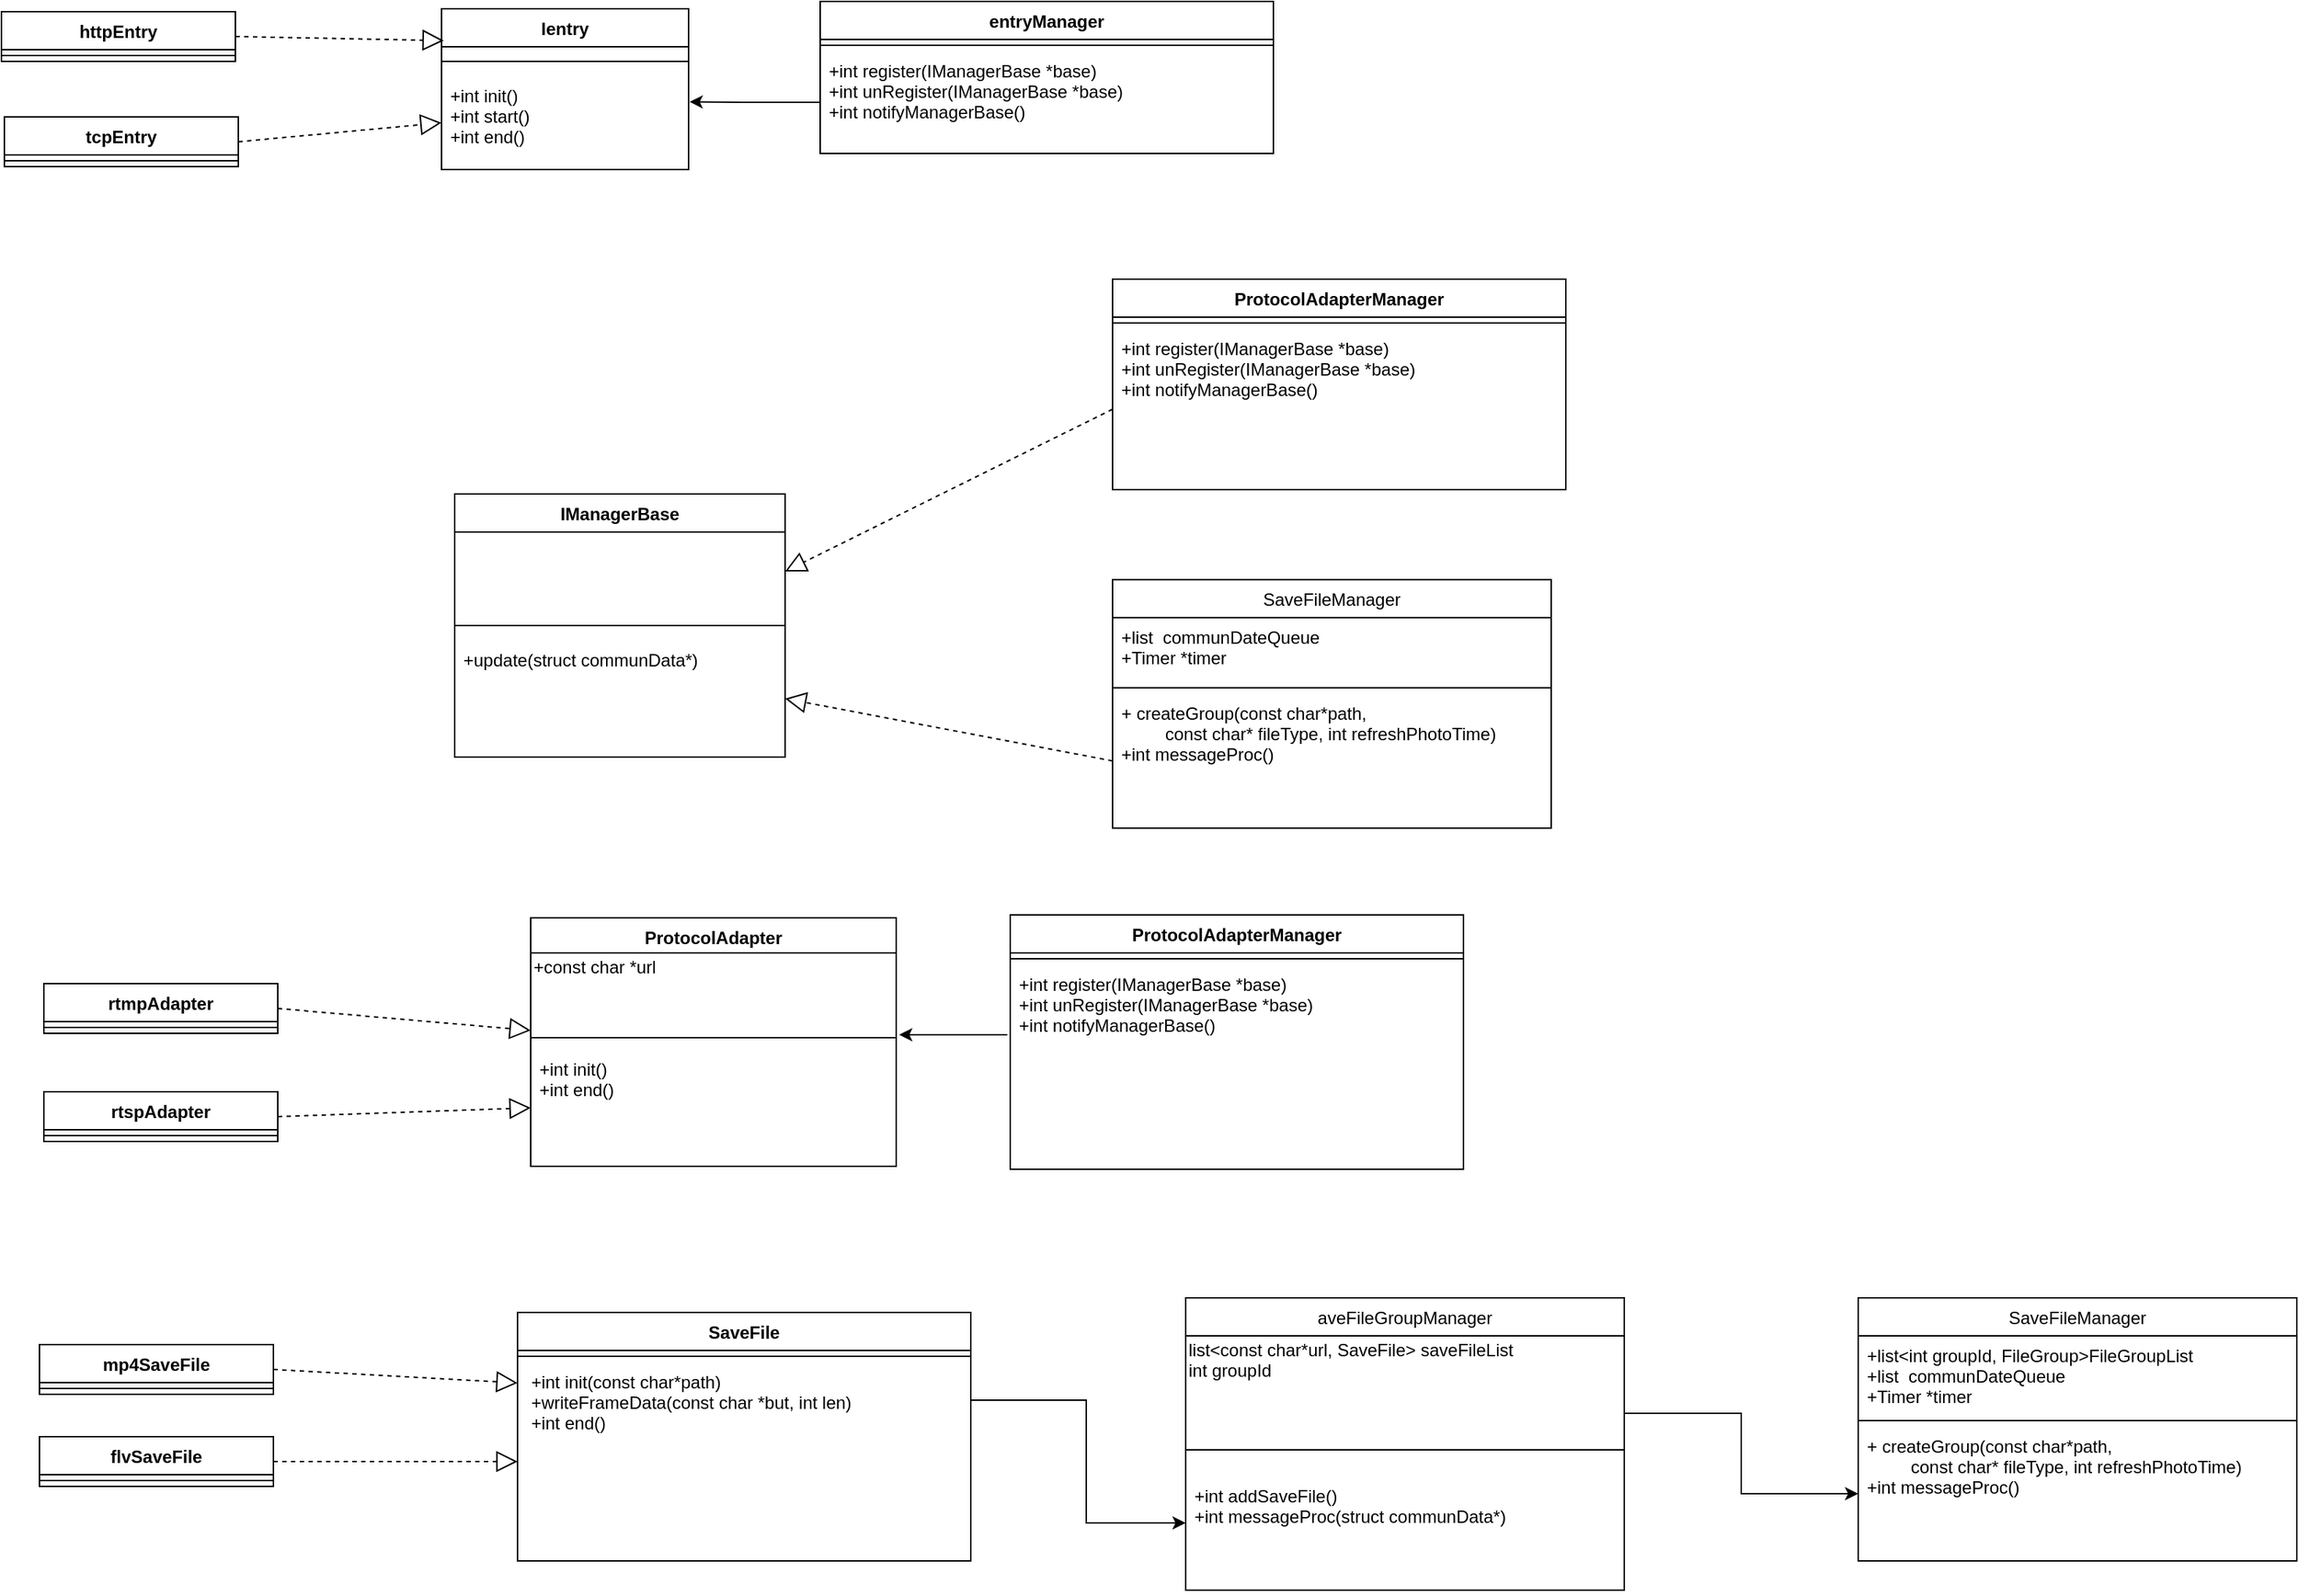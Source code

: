 <mxfile type="github" version="10.6.5"><diagram id="z9mPAAteEUhThnTqNwNB" name="ÃÂÃÂÃÂÃÂÃÂÃÂÃÂÃÂ§ÃÂÃÂÃÂÃÂÃÂÃÂÃÂÃÂ¬ÃÂÃÂÃÂÃÂÃÂÃÂÃÂÃÂ¬ 1 ÃÂÃÂÃÂÃÂÃÂÃÂÃÂÃÂ©ÃÂÃÂÃÂÃÂÃÂÃÂÃÂÃÂ¡ÃÂÃÂÃÂÃÂÃÂÃÂÃÂÃÂµ"><mxGraphModel grid="1" shadow="0" math="0" pageHeight="1169" pageWidth="827" pageScale="1" fold="1" arrows="1" connect="1" tooltips="1" guides="1" gridSize="10" dy="630" dx="1357" page="1"><root><mxCell id="0" /><mxCell id="1" parent="0" /><mxCell id="UEfZ8wBBxdb6GRik4k6D-34" value="ProtocolAdapter&#10;" parent="1" style="swimlane;fontStyle=1;align=center;verticalAlign=top;childLayout=stackLayout;horizontal=1;startSize=24;horizontalStack=0;resizeParent=1;resizeParentMax=0;resizeLast=0;collapsible=1;marginBottom=0;" vertex="1"><mxGeometry as="geometry" height="170" width="250" y="660" x="422" /></mxCell><mxCell id="clJC5E_MbhXfqj5_-sqf-13" value="+const char *url&amp;nbsp;&lt;table&gt;&lt;tbody&gt;&lt;tr&gt;&lt;td&gt;&lt;br&gt;&lt;/td&gt;&lt;/tr&gt;&lt;/tbody&gt;&lt;/table&gt;&lt;br&gt;" parent="UEfZ8wBBxdb6GRik4k6D-34" style="text;html=1;resizable=0;points=[];autosize=1;align=left;verticalAlign=top;spacingTop=-4;" vertex="1"><mxGeometry as="geometry" height="50" width="250" y="24" /></mxCell><mxCell id="UEfZ8wBBxdb6GRik4k6D-36" value="" parent="UEfZ8wBBxdb6GRik4k6D-34" style="line;strokeWidth=1;fillColor=none;align=left;verticalAlign=middle;spacingTop=-1;spacingLeft=3;spacingRight=3;rotatable=0;labelPosition=right;points=[];portConstraint=eastwest;" vertex="1"><mxGeometry as="geometry" height="16" width="250" y="74" /></mxCell><mxCell id="UEfZ8wBBxdb6GRik4k6D-37" value="+int init()&#10;+int end()" parent="UEfZ8wBBxdb6GRik4k6D-34" style="text;strokeColor=none;fillColor=none;align=left;verticalAlign=top;spacingLeft=4;spacingRight=4;overflow=hidden;rotatable=0;points=[[0,0.5],[1,0.5]];portConstraint=eastwest;" vertex="1"><mxGeometry as="geometry" height="80" width="250" y="90" /></mxCell><mxCell id="UEfZ8wBBxdb6GRik4k6D-47" value="" parent="1" style="endArrow=block;dashed=1;endFill=0;endSize=12;html=1;exitX=1;exitY=0.5;exitDx=0;exitDy=0;entryX=0;entryY=0.5;entryDx=0;entryDy=0;" source="jZycAOeJuzSIiyM-q68W-5" edge="1" target="UEfZ8wBBxdb6GRik4k6D-37"><mxGeometry as="geometry" width="160" relative="1"><mxPoint as="sourcePoint" y="999" x="543" /><mxPoint as="targetPoint" y="859" x="439" /></mxGeometry></mxCell><mxCell id="jZycAOeJuzSIiyM-q68W-1" value="rtmpAdapter&#10;" parent="1" style="swimlane;fontStyle=1;align=center;verticalAlign=top;childLayout=stackLayout;horizontal=1;startSize=26;horizontalStack=0;resizeParent=1;resizeParentMax=0;resizeLast=0;collapsible=1;marginBottom=0;" vertex="1"><mxGeometry as="geometry" height="34" width="160" y="705" x="89" /></mxCell><mxCell id="jZycAOeJuzSIiyM-q68W-3" value="" parent="jZycAOeJuzSIiyM-q68W-1" style="line;strokeWidth=1;fillColor=none;align=left;verticalAlign=middle;spacingTop=-1;spacingLeft=3;spacingRight=3;rotatable=0;labelPosition=right;points=[];portConstraint=eastwest;" vertex="1"><mxGeometry as="geometry" height="8" width="160" y="26" /></mxCell><mxCell id="jZycAOeJuzSIiyM-q68W-5" value="rtspAdapter&#10;" parent="1" style="swimlane;fontStyle=1;align=center;verticalAlign=top;childLayout=stackLayout;horizontal=1;startSize=26;horizontalStack=0;resizeParent=1;resizeParentMax=0;resizeLast=0;collapsible=1;marginBottom=0;" vertex="1"><mxGeometry as="geometry" height="34" width="160" y="779" x="89" /></mxCell><mxCell id="jZycAOeJuzSIiyM-q68W-6" value="" parent="jZycAOeJuzSIiyM-q68W-5" style="line;strokeWidth=1;fillColor=none;align=left;verticalAlign=middle;spacingTop=-1;spacingLeft=3;spacingRight=3;rotatable=0;labelPosition=right;points=[];portConstraint=eastwest;" vertex="1"><mxGeometry as="geometry" height="8" width="160" y="26" /></mxCell><mxCell id="jZycAOeJuzSIiyM-q68W-7" value="" parent="1" style="endArrow=block;dashed=1;endFill=0;endSize=12;html=1;exitX=1;exitY=0.5;exitDx=0;exitDy=0;entryX=0;entryY=0.5;entryDx=0;entryDy=0;" source="jZycAOeJuzSIiyM-q68W-1" edge="1"><mxGeometry as="geometry" width="160" relative="1"><mxPoint as="sourcePoint" y="703.5" x="239" /><mxPoint as="targetPoint" y="737.034" x="421.966" /></mxGeometry></mxCell><mxCell id="jZycAOeJuzSIiyM-q68W-54" value="" parent="1" style="endArrow=block;dashed=1;endFill=0;endSize=12;html=1;exitX=1;exitY=0.5;exitDx=0;exitDy=0;entryX=0;entryY=0.5;entryDx=0;entryDy=0;" source="jZycAOeJuzSIiyM-q68W-57" edge="1" target="RFbePeW2nuMUF1lps9Fq-32"><mxGeometry as="geometry" width="160" relative="1"><mxPoint as="sourcePoint" y="1274" x="425" /><mxPoint as="targetPoint" y="1023" x="311" /></mxGeometry></mxCell><mxCell id="jZycAOeJuzSIiyM-q68W-55" value="mp4SaveFile&#10;" parent="1" style="swimlane;fontStyle=1;align=center;verticalAlign=top;childLayout=stackLayout;horizontal=1;startSize=26;horizontalStack=0;resizeParent=1;resizeParentMax=0;resizeLast=0;collapsible=1;marginBottom=0;" vertex="1"><mxGeometry as="geometry" height="34" width="160" y="952" x="86" /></mxCell><mxCell id="jZycAOeJuzSIiyM-q68W-56" value="" parent="jZycAOeJuzSIiyM-q68W-55" style="line;strokeWidth=1;fillColor=none;align=left;verticalAlign=middle;spacingTop=-1;spacingLeft=3;spacingRight=3;rotatable=0;labelPosition=right;points=[];portConstraint=eastwest;" vertex="1"><mxGeometry as="geometry" height="8" width="160" y="26" /></mxCell><mxCell id="jZycAOeJuzSIiyM-q68W-57" value="flvSaveFile" parent="1" style="swimlane;fontStyle=1;align=center;verticalAlign=top;childLayout=stackLayout;horizontal=1;startSize=26;horizontalStack=0;resizeParent=1;resizeParentMax=0;resizeLast=0;collapsible=1;marginBottom=0;" vertex="1"><mxGeometry as="geometry" height="34" width="160" y="1015" x="86" /></mxCell><mxCell id="jZycAOeJuzSIiyM-q68W-58" value="" parent="jZycAOeJuzSIiyM-q68W-57" style="line;strokeWidth=1;fillColor=none;align=left;verticalAlign=middle;spacingTop=-1;spacingLeft=3;spacingRight=3;rotatable=0;labelPosition=right;points=[];portConstraint=eastwest;" vertex="1"><mxGeometry as="geometry" height="8" width="160" y="26" /></mxCell><mxCell id="jZycAOeJuzSIiyM-q68W-59" value="" parent="1" style="endArrow=block;dashed=1;endFill=0;endSize=12;html=1;exitX=1;exitY=0.5;exitDx=0;exitDy=0;" source="jZycAOeJuzSIiyM-q68W-55" edge="1"><mxGeometry as="geometry" width="160" relative="1"><mxPoint as="sourcePoint" y="978.5" x="121" /><mxPoint as="targetPoint" y="978.217" x="413" /></mxGeometry></mxCell><mxCell id="jZycAOeJuzSIiyM-q68W-66" value="IManagerBase" parent="1" style="swimlane;fontStyle=1;align=center;verticalAlign=top;childLayout=stackLayout;horizontal=1;startSize=26;horizontalStack=0;resizeParent=1;resizeParentMax=0;resizeLast=0;collapsible=1;marginBottom=0;" vertex="1"><mxGeometry as="geometry" height="180" width="226" y="370" x="370" /></mxCell><mxCell id="jZycAOeJuzSIiyM-q68W-67" value="&#10;" parent="jZycAOeJuzSIiyM-q68W-66" style="text;strokeColor=none;fillColor=none;align=left;verticalAlign=top;spacingLeft=4;spacingRight=4;overflow=hidden;rotatable=0;points=[[0,0.5],[1,0.5]];portConstraint=eastwest;" vertex="1"><mxGeometry as="geometry" height="54" width="226" y="26" /></mxCell><mxCell id="jZycAOeJuzSIiyM-q68W-68" value="" parent="jZycAOeJuzSIiyM-q68W-66" style="line;strokeWidth=1;fillColor=none;align=left;verticalAlign=middle;spacingTop=-1;spacingLeft=3;spacingRight=3;rotatable=0;labelPosition=right;points=[];portConstraint=eastwest;" vertex="1"><mxGeometry as="geometry" height="20" width="226" y="80" /></mxCell><mxCell id="jZycAOeJuzSIiyM-q68W-69" value="+update(struct communData*)&#10;" parent="jZycAOeJuzSIiyM-q68W-66" style="text;strokeColor=none;fillColor=none;align=left;verticalAlign=top;spacingLeft=4;spacingRight=4;overflow=hidden;rotatable=0;points=[[0,0.5],[1,0.5]];portConstraint=eastwest;" vertex="1"><mxGeometry as="geometry" height="80" width="226" y="100" /></mxCell><mxCell id="jZycAOeJuzSIiyM-q68W-76" value="Ientry" parent="1" style="swimlane;fontStyle=1;align=center;verticalAlign=top;childLayout=stackLayout;horizontal=1;startSize=26;horizontalStack=0;resizeParent=1;resizeParentMax=0;resizeLast=0;collapsible=1;marginBottom=0;" vertex="1"><mxGeometry as="geometry" height="110" width="169" y="38" x="361" /></mxCell><mxCell id="jZycAOeJuzSIiyM-q68W-78" value="" parent="jZycAOeJuzSIiyM-q68W-76" style="line;strokeWidth=1;fillColor=none;align=left;verticalAlign=middle;spacingTop=-1;spacingLeft=3;spacingRight=3;rotatable=0;labelPosition=right;points=[];portConstraint=eastwest;" vertex="1"><mxGeometry as="geometry" height="20" width="169" y="26" /></mxCell><mxCell id="jZycAOeJuzSIiyM-q68W-79" value="+int init()&#10;+int start()&#10;+int end()&#10;" parent="jZycAOeJuzSIiyM-q68W-76" style="text;strokeColor=none;fillColor=none;align=left;verticalAlign=top;spacingLeft=4;spacingRight=4;overflow=hidden;rotatable=0;points=[[0,0.5],[1,0.5]];portConstraint=eastwest;" vertex="1"><mxGeometry as="geometry" height="64" width="169" y="46" /></mxCell><mxCell id="jZycAOeJuzSIiyM-q68W-80" value="httpEntry&#10;" parent="1" style="swimlane;fontStyle=1;align=center;verticalAlign=top;childLayout=stackLayout;horizontal=1;startSize=26;horizontalStack=0;resizeParent=1;resizeParentMax=0;resizeLast=0;collapsible=1;marginBottom=0;" vertex="1"><mxGeometry as="geometry" height="34" width="160" y="40" x="60" /></mxCell><mxCell id="jZycAOeJuzSIiyM-q68W-81" value="" parent="jZycAOeJuzSIiyM-q68W-80" style="line;strokeWidth=1;fillColor=none;align=left;verticalAlign=middle;spacingTop=-1;spacingLeft=3;spacingRight=3;rotatable=0;labelPosition=right;points=[];portConstraint=eastwest;" vertex="1"><mxGeometry as="geometry" height="8" width="160" y="26" /></mxCell><mxCell id="jZycAOeJuzSIiyM-q68W-82" value="" parent="1" style="endArrow=block;dashed=1;endFill=0;endSize=12;html=1;exitX=1;exitY=0.5;exitDx=0;exitDy=0;entryX=0.009;entryY=0.198;entryDx=0;entryDy=0;entryPerimeter=0;" source="jZycAOeJuzSIiyM-q68W-80" edge="1" target="jZycAOeJuzSIiyM-q68W-76"><mxGeometry as="geometry" width="160" relative="1"><mxPoint as="sourcePoint" y="502" x="198" /><mxPoint as="targetPoint" y="80" x="381" /></mxGeometry></mxCell><mxCell id="jZycAOeJuzSIiyM-q68W-85" value="tcpEntry&#10;" parent="1" style="swimlane;fontStyle=1;align=center;verticalAlign=top;childLayout=stackLayout;horizontal=1;startSize=26;horizontalStack=0;resizeParent=1;resizeParentMax=0;resizeLast=0;collapsible=1;marginBottom=0;" vertex="1"><mxGeometry as="geometry" height="34" width="160" y="112" x="62" /></mxCell><mxCell id="jZycAOeJuzSIiyM-q68W-86" value="" parent="jZycAOeJuzSIiyM-q68W-85" style="line;strokeWidth=1;fillColor=none;align=left;verticalAlign=middle;spacingTop=-1;spacingLeft=3;spacingRight=3;rotatable=0;labelPosition=right;points=[];portConstraint=eastwest;" vertex="1"><mxGeometry as="geometry" height="8" width="160" y="26" /></mxCell><mxCell id="jZycAOeJuzSIiyM-q68W-88" value="" parent="1" style="endArrow=block;dashed=1;endFill=0;endSize=12;html=1;exitX=1;exitY=0.5;exitDx=0;exitDy=0;entryX=0;entryY=0.5;entryDx=0;entryDy=0;" source="jZycAOeJuzSIiyM-q68W-85" edge="1" target="jZycAOeJuzSIiyM-q68W-79"><mxGeometry as="geometry" width="160" relative="1"><mxPoint as="sourcePoint" y="160.172" x="220.034" /><mxPoint as="targetPoint" y="180.172" x="371.759" /></mxGeometry></mxCell><mxCell id="clJC5E_MbhXfqj5_-sqf-4" parent="1" style="edgeStyle=orthogonalEdgeStyle;rounded=0;orthogonalLoop=1;jettySize=auto;html=1;entryX=1.004;entryY=0.276;entryDx=0;entryDy=0;entryPerimeter=0;" source="RFbePeW2nuMUF1lps9Fq-9" edge="1" target="jZycAOeJuzSIiyM-q68W-79"><mxGeometry as="geometry" relative="1"><mxPoint as="sourcePoint" y="100" x="617" /><mxPoint as="targetPoint" y="100" x="530" /><Array as="points" /></mxGeometry></mxCell><mxCell id="clJC5E_MbhXfqj5_-sqf-20" value="ProtocolAdapterManager&#10;" parent="1" style="swimlane;fontStyle=1;align=center;verticalAlign=top;childLayout=stackLayout;horizontal=1;startSize=26;horizontalStack=0;resizeParent=1;resizeParentMax=0;resizeLast=0;collapsible=1;marginBottom=0;" vertex="1"><mxGeometry as="geometry" height="174" width="310" y="658" x="750" /></mxCell><mxCell id="clJC5E_MbhXfqj5_-sqf-22" value="" parent="clJC5E_MbhXfqj5_-sqf-20" style="line;strokeWidth=1;fillColor=none;align=left;verticalAlign=middle;spacingTop=-1;spacingLeft=3;spacingRight=3;rotatable=0;labelPosition=right;points=[];portConstraint=eastwest;" vertex="1"><mxGeometry as="geometry" height="8" width="310" y="26" /></mxCell><mxCell id="clJC5E_MbhXfqj5_-sqf-23" value="+int register(IManagerBase *base)&#10;+int unRegister(IManagerBase *base)&#10;+int notifyManagerBase()&#10;&#10;" parent="clJC5E_MbhXfqj5_-sqf-20" style="text;strokeColor=none;fillColor=none;align=left;verticalAlign=top;spacingLeft=4;spacingRight=4;overflow=hidden;rotatable=0;points=[[0,0.5],[1,0.5]];portConstraint=eastwest;" vertex="1"><mxGeometry as="geometry" height="140" width="310" y="34" /></mxCell><mxCell id="clJC5E_MbhXfqj5_-sqf-24" parent="1" style="edgeStyle=orthogonalEdgeStyle;rounded=0;orthogonalLoop=1;jettySize=auto;html=1;" edge="1"><mxGeometry as="geometry" relative="1"><mxPoint as="sourcePoint" y="740" x="748" /><mxPoint as="targetPoint" y="740" x="674" /><Array as="points"><mxPoint y="740" x="748" /></Array></mxGeometry></mxCell><mxCell id="RFbePeW2nuMUF1lps9Fq-6" value="entryManager" parent="1" style="swimlane;fontStyle=1;align=center;verticalAlign=top;childLayout=stackLayout;horizontal=1;startSize=26;horizontalStack=0;resizeParent=1;resizeParentMax=0;resizeLast=0;collapsible=1;marginBottom=0;" vertex="1"><mxGeometry as="geometry" height="104" width="310" y="33" x="620" /></mxCell><mxCell id="RFbePeW2nuMUF1lps9Fq-8" value="" parent="RFbePeW2nuMUF1lps9Fq-6" style="line;strokeWidth=1;fillColor=none;align=left;verticalAlign=middle;spacingTop=-1;spacingLeft=3;spacingRight=3;rotatable=0;labelPosition=right;points=[];portConstraint=eastwest;" vertex="1"><mxGeometry as="geometry" height="8" width="310" y="26" /></mxCell><mxCell id="RFbePeW2nuMUF1lps9Fq-9" value="+int register(IManagerBase *base)&#10;+int unRegister(IManagerBase *base)&#10;+int notifyManagerBase()&#10;&#10;" parent="RFbePeW2nuMUF1lps9Fq-6" style="text;strokeColor=none;fillColor=none;align=left;verticalAlign=top;spacingLeft=4;spacingRight=4;overflow=hidden;rotatable=0;points=[[0,0.5],[1,0.5]];portConstraint=eastwest;" vertex="1"><mxGeometry as="geometry" height="70" width="310" y="34" /></mxCell><mxCell id="RFbePeW2nuMUF1lps9Fq-16" value="ProtocolAdapterManager&#10;" parent="1" style="swimlane;fontStyle=1;align=center;verticalAlign=top;childLayout=stackLayout;horizontal=1;startSize=26;horizontalStack=0;resizeParent=1;resizeParentMax=0;resizeLast=0;collapsible=1;marginBottom=0;" vertex="1"><mxGeometry as="geometry" height="144" width="310" y="223" x="820" /></mxCell><mxCell id="RFbePeW2nuMUF1lps9Fq-18" value="" parent="RFbePeW2nuMUF1lps9Fq-16" style="line;strokeWidth=1;fillColor=none;align=left;verticalAlign=middle;spacingTop=-1;spacingLeft=3;spacingRight=3;rotatable=0;labelPosition=right;points=[];portConstraint=eastwest;" vertex="1"><mxGeometry as="geometry" height="8" width="310" y="26" /></mxCell><mxCell id="RFbePeW2nuMUF1lps9Fq-19" value="+int register(IManagerBase *base)&#10;+int unRegister(IManagerBase *base)&#10;+int notifyManagerBase()&#10;&#10;" parent="RFbePeW2nuMUF1lps9Fq-16" style="text;strokeColor=none;fillColor=none;align=left;verticalAlign=top;spacingLeft=4;spacingRight=4;overflow=hidden;rotatable=0;points=[[0,0.5],[1,0.5]];portConstraint=eastwest;" vertex="1"><mxGeometry as="geometry" height="110" width="310" y="34" /></mxCell><mxCell id="RFbePeW2nuMUF1lps9Fq-24" value="aveFileGroupManager&#10;" parent="1" style="swimlane;fontStyle=0;align=center;verticalAlign=top;childLayout=stackLayout;horizontal=1;startSize=26;horizontalStack=0;resizeParent=1;resizeParentMax=0;resizeLast=0;collapsible=1;marginBottom=0;" vertex="1"><mxGeometry as="geometry" height="200" width="300" y="920" x="870" /></mxCell><mxCell id="INu77XZ847LWi3q58xn--9" value="&lt;span&gt;list&amp;lt;const char*url, SaveFile&amp;gt; saveFileList&lt;/span&gt;&lt;div&gt;int groupId&lt;/div&gt;" parent="RFbePeW2nuMUF1lps9Fq-24" style="text;html=1;resizable=0;points=[];autosize=1;align=left;verticalAlign=top;spacingTop=-4;" vertex="1"><mxGeometry as="geometry" height="30" width="300" y="26" /></mxCell><mxCell id="RFbePeW2nuMUF1lps9Fq-25" value="&#10;" parent="RFbePeW2nuMUF1lps9Fq-24" style="text;strokeColor=none;fillColor=none;align=left;verticalAlign=top;spacingLeft=4;spacingRight=4;overflow=hidden;rotatable=0;points=[[0,0.5],[1,0.5]];portConstraint=eastwest;" vertex="1"><mxGeometry as="geometry" height="44" width="300" y="56" /></mxCell><mxCell id="RFbePeW2nuMUF1lps9Fq-26" value="" parent="RFbePeW2nuMUF1lps9Fq-24" style="line;strokeWidth=1;fillColor=none;align=left;verticalAlign=middle;spacingTop=-1;spacingLeft=3;spacingRight=3;rotatable=0;labelPosition=right;points=[];portConstraint=eastwest;" vertex="1"><mxGeometry as="geometry" height="8" width="300" y="100" /></mxCell><mxCell id="RFbePeW2nuMUF1lps9Fq-27" value="&#10;+int addSaveFile()&#10;+int messageProc(struct communData*)" parent="RFbePeW2nuMUF1lps9Fq-24" style="text;strokeColor=none;fillColor=none;align=left;verticalAlign=top;spacingLeft=4;spacingRight=4;overflow=hidden;rotatable=0;points=[[0,0.5],[1,0.5]];portConstraint=eastwest;" vertex="1"><mxGeometry as="geometry" height="92" width="300" y="108" /></mxCell><mxCell id="RFbePeW2nuMUF1lps9Fq-29" value="SaveFile&#10;" parent="1" style="swimlane;fontStyle=1;align=center;verticalAlign=top;childLayout=stackLayout;horizontal=1;startSize=26;horizontalStack=0;resizeParent=1;resizeParentMax=0;resizeLast=0;collapsible=1;marginBottom=0;" vertex="1"><mxGeometry as="geometry" height="170" width="310" y="930" x="413" /></mxCell><mxCell id="RFbePeW2nuMUF1lps9Fq-31" value="" parent="RFbePeW2nuMUF1lps9Fq-29" style="line;strokeWidth=1;fillColor=none;align=left;verticalAlign=middle;spacingTop=-1;spacingLeft=3;spacingRight=3;rotatable=0;labelPosition=right;points=[];portConstraint=eastwest;" vertex="1"><mxGeometry as="geometry" height="8" width="310" y="26" /></mxCell><mxCell id="RFbePeW2nuMUF1lps9Fq-32" value=" +int init(const char*path) &#10; +writeFrameData(const char *but, int len)&#10; +int end()&#10;" parent="RFbePeW2nuMUF1lps9Fq-29" style="text;strokeColor=none;fillColor=none;align=left;verticalAlign=top;spacingLeft=4;spacingRight=4;overflow=hidden;rotatable=0;points=[[0,0.5],[1,0.5]];portConstraint=eastwest;" vertex="1"><mxGeometry as="geometry" height="136" width="310" y="34" /></mxCell><mxCell id="RFbePeW2nuMUF1lps9Fq-33" parent="1" style="edgeStyle=orthogonalEdgeStyle;rounded=0;orthogonalLoop=1;jettySize=auto;html=1;entryX=0;entryY=0.5;entryDx=0;entryDy=0;" edge="1" target="RFbePeW2nuMUF1lps9Fq-27"><mxGeometry as="geometry" relative="1"><mxPoint as="targetPoint" y="1035" x="880" /><Array as="points"><mxPoint y="990" x="802" /><mxPoint y="1074" x="802" /></Array><mxPoint as="sourcePoint" y="990" x="723" /></mxGeometry></mxCell><mxCell id="RFbePeW2nuMUF1lps9Fq-41" value="SaveFileManager&#10;" parent="1" style="swimlane;fontStyle=0;align=center;verticalAlign=top;childLayout=stackLayout;horizontal=1;startSize=26;horizontalStack=0;resizeParent=1;resizeParentMax=0;resizeLast=0;collapsible=1;marginBottom=0;" vertex="1"><mxGeometry as="geometry" height="170" width="300" y="428.621" x="820" /></mxCell><mxCell id="RFbePeW2nuMUF1lps9Fq-42" value="+list  communDateQueue&#10;+Timer *timer&#10;" parent="RFbePeW2nuMUF1lps9Fq-41" style="text;strokeColor=none;fillColor=none;align=left;verticalAlign=top;spacingLeft=4;spacingRight=4;overflow=hidden;rotatable=0;points=[[0,0.5],[1,0.5]];portConstraint=eastwest;" vertex="1"><mxGeometry as="geometry" height="44" width="300" y="26" /></mxCell><mxCell id="RFbePeW2nuMUF1lps9Fq-43" value="" parent="RFbePeW2nuMUF1lps9Fq-41" style="line;strokeWidth=1;fillColor=none;align=left;verticalAlign=middle;spacingTop=-1;spacingLeft=3;spacingRight=3;rotatable=0;labelPosition=right;points=[];portConstraint=eastwest;" vertex="1"><mxGeometry as="geometry" height="8" width="300" y="70" /></mxCell><mxCell id="RFbePeW2nuMUF1lps9Fq-44" value="+ createGroup(const char*path, &#10;         const char* fileType, int refreshPhotoTime)&#10;+int messageProc()&#10;" parent="RFbePeW2nuMUF1lps9Fq-41" style="text;strokeColor=none;fillColor=none;align=left;verticalAlign=top;spacingLeft=4;spacingRight=4;overflow=hidden;rotatable=0;points=[[0,0.5],[1,0.5]];portConstraint=eastwest;" vertex="1"><mxGeometry as="geometry" height="92" width="300" y="78" /></mxCell><mxCell id="INu77XZ847LWi3q58xn--2" value="" parent="1" style="endArrow=block;dashed=1;endFill=0;endSize=12;html=1;exitX=0;exitY=0.5;exitDx=0;exitDy=0;entryX=1;entryY=0.5;entryDx=0;entryDy=0;" source="RFbePeW2nuMUF1lps9Fq-19" edge="1" target="jZycAOeJuzSIiyM-q68W-67"><mxGeometry as="geometry" width="160" relative="1"><mxPoint as="sourcePoint" y="139.167" x="232.333" /><mxPoint as="targetPoint" y="410" x="600" /></mxGeometry></mxCell><mxCell id="INu77XZ847LWi3q58xn--3" value="" parent="1" style="endArrow=block;dashed=1;endFill=0;endSize=12;html=1;exitX=0;exitY=0.5;exitDx=0;exitDy=0;entryX=1;entryY=0.5;entryDx=0;entryDy=0;" source="RFbePeW2nuMUF1lps9Fq-44" edge="1" target="jZycAOeJuzSIiyM-q68W-69"><mxGeometry as="geometry" width="160" relative="1"><mxPoint as="sourcePoint" y="348.333" x="829.833" /><mxPoint as="targetPoint" y="420" x="610" /></mxGeometry></mxCell><mxCell id="INu77XZ847LWi3q58xn--4" value="SaveFileManager&#10;" parent="1" style="swimlane;fontStyle=0;align=center;verticalAlign=top;childLayout=stackLayout;horizontal=1;startSize=26;horizontalStack=0;resizeParent=1;resizeParentMax=0;resizeLast=0;collapsible=1;marginBottom=0;" vertex="1"><mxGeometry as="geometry" height="180" width="300" y="920" x="1330" /></mxCell><mxCell id="INu77XZ847LWi3q58xn--5" value="+list&lt;int groupId, FileGroup&gt;FileGroupList&#10;+list  communDateQueue&#10;+Timer *timer&#10;&#10;" parent="INu77XZ847LWi3q58xn--4" style="text;strokeColor=none;fillColor=none;align=left;verticalAlign=top;spacingLeft=4;spacingRight=4;overflow=hidden;rotatable=0;points=[[0,0.5],[1,0.5]];portConstraint=eastwest;" vertex="1"><mxGeometry as="geometry" height="54" width="300" y="26" /></mxCell><mxCell id="INu77XZ847LWi3q58xn--6" value="" parent="INu77XZ847LWi3q58xn--4" style="line;strokeWidth=1;fillColor=none;align=left;verticalAlign=middle;spacingTop=-1;spacingLeft=3;spacingRight=3;rotatable=0;labelPosition=right;points=[];portConstraint=eastwest;" vertex="1"><mxGeometry as="geometry" height="8" width="300" y="80" /></mxCell><mxCell id="INu77XZ847LWi3q58xn--7" value="+ createGroup(const char*path, &#10;         const char* fileType, int refreshPhotoTime)&#10;+int messageProc()&#10;" parent="INu77XZ847LWi3q58xn--4" style="text;strokeColor=none;fillColor=none;align=left;verticalAlign=top;spacingLeft=4;spacingRight=4;overflow=hidden;rotatable=0;points=[[0,0.5],[1,0.5]];portConstraint=eastwest;" vertex="1"><mxGeometry as="geometry" height="92" width="300" y="88" /></mxCell><mxCell id="INu77XZ847LWi3q58xn--10" parent="1" style="edgeStyle=orthogonalEdgeStyle;rounded=0;orthogonalLoop=1;jettySize=auto;html=1;exitX=1;exitY=0.5;exitDx=0;exitDy=0;entryX=0;entryY=0.5;entryDx=0;entryDy=0;" source="RFbePeW2nuMUF1lps9Fq-25" edge="1" target="INu77XZ847LWi3q58xn--7"><mxGeometry as="geometry" relative="1"><mxPoint as="targetPoint" y="1100" x="1270" /><Array as="points"><mxPoint y="999" x="1250" /><mxPoint y="1054" x="1250" /></Array><mxPoint as="sourcePoint" y="1000" x="733.167" /></mxGeometry></mxCell></root></mxGraphModel></diagram></mxfile>